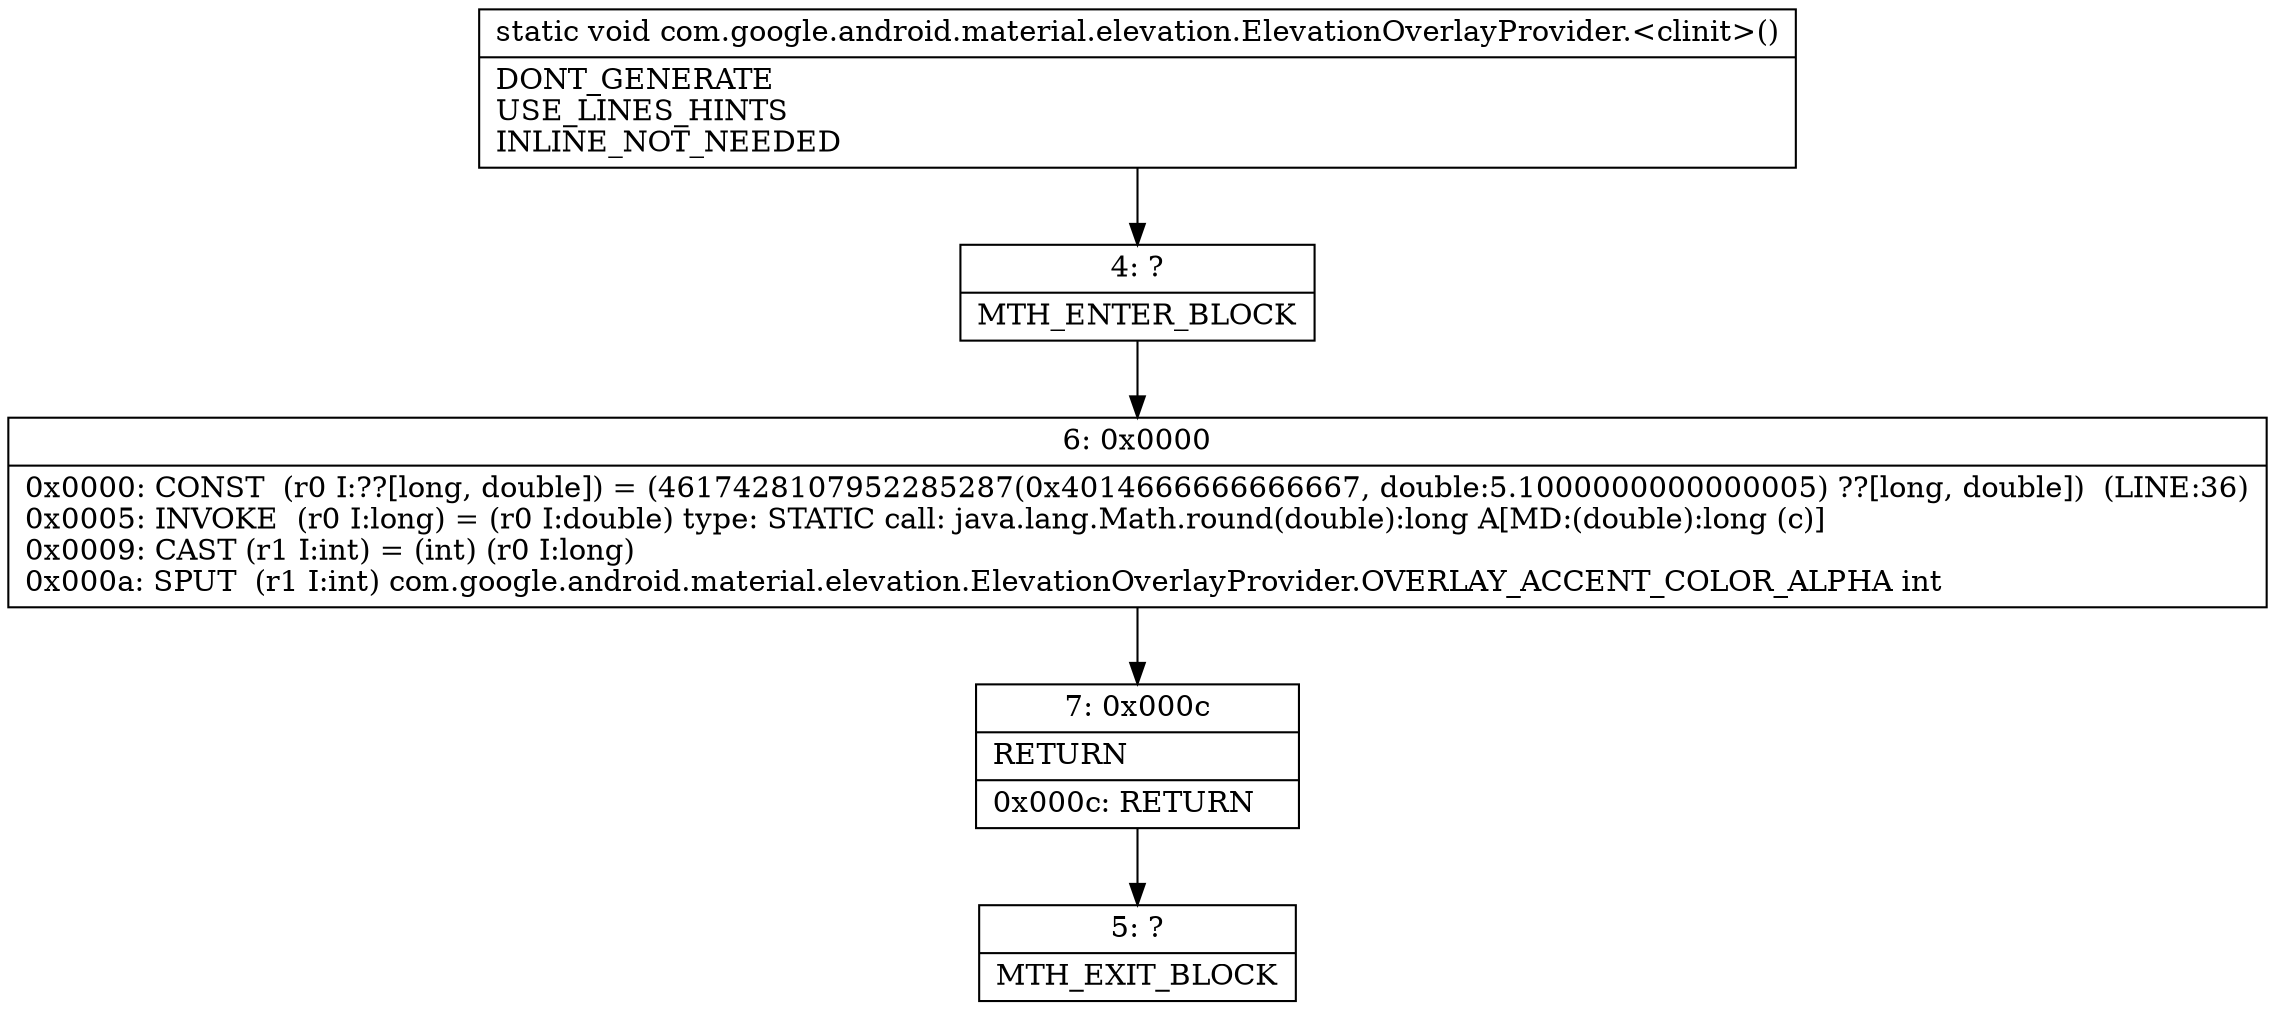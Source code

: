 digraph "CFG forcom.google.android.material.elevation.ElevationOverlayProvider.\<clinit\>()V" {
Node_4 [shape=record,label="{4\:\ ?|MTH_ENTER_BLOCK\l}"];
Node_6 [shape=record,label="{6\:\ 0x0000|0x0000: CONST  (r0 I:??[long, double]) = (4617428107952285287(0x4014666666666667, double:5.1000000000000005) ??[long, double])  (LINE:36)\l0x0005: INVOKE  (r0 I:long) = (r0 I:double) type: STATIC call: java.lang.Math.round(double):long A[MD:(double):long (c)]\l0x0009: CAST (r1 I:int) = (int) (r0 I:long) \l0x000a: SPUT  (r1 I:int) com.google.android.material.elevation.ElevationOverlayProvider.OVERLAY_ACCENT_COLOR_ALPHA int \l}"];
Node_7 [shape=record,label="{7\:\ 0x000c|RETURN\l|0x000c: RETURN   \l}"];
Node_5 [shape=record,label="{5\:\ ?|MTH_EXIT_BLOCK\l}"];
MethodNode[shape=record,label="{static void com.google.android.material.elevation.ElevationOverlayProvider.\<clinit\>()  | DONT_GENERATE\lUSE_LINES_HINTS\lINLINE_NOT_NEEDED\l}"];
MethodNode -> Node_4;Node_4 -> Node_6;
Node_6 -> Node_7;
Node_7 -> Node_5;
}

